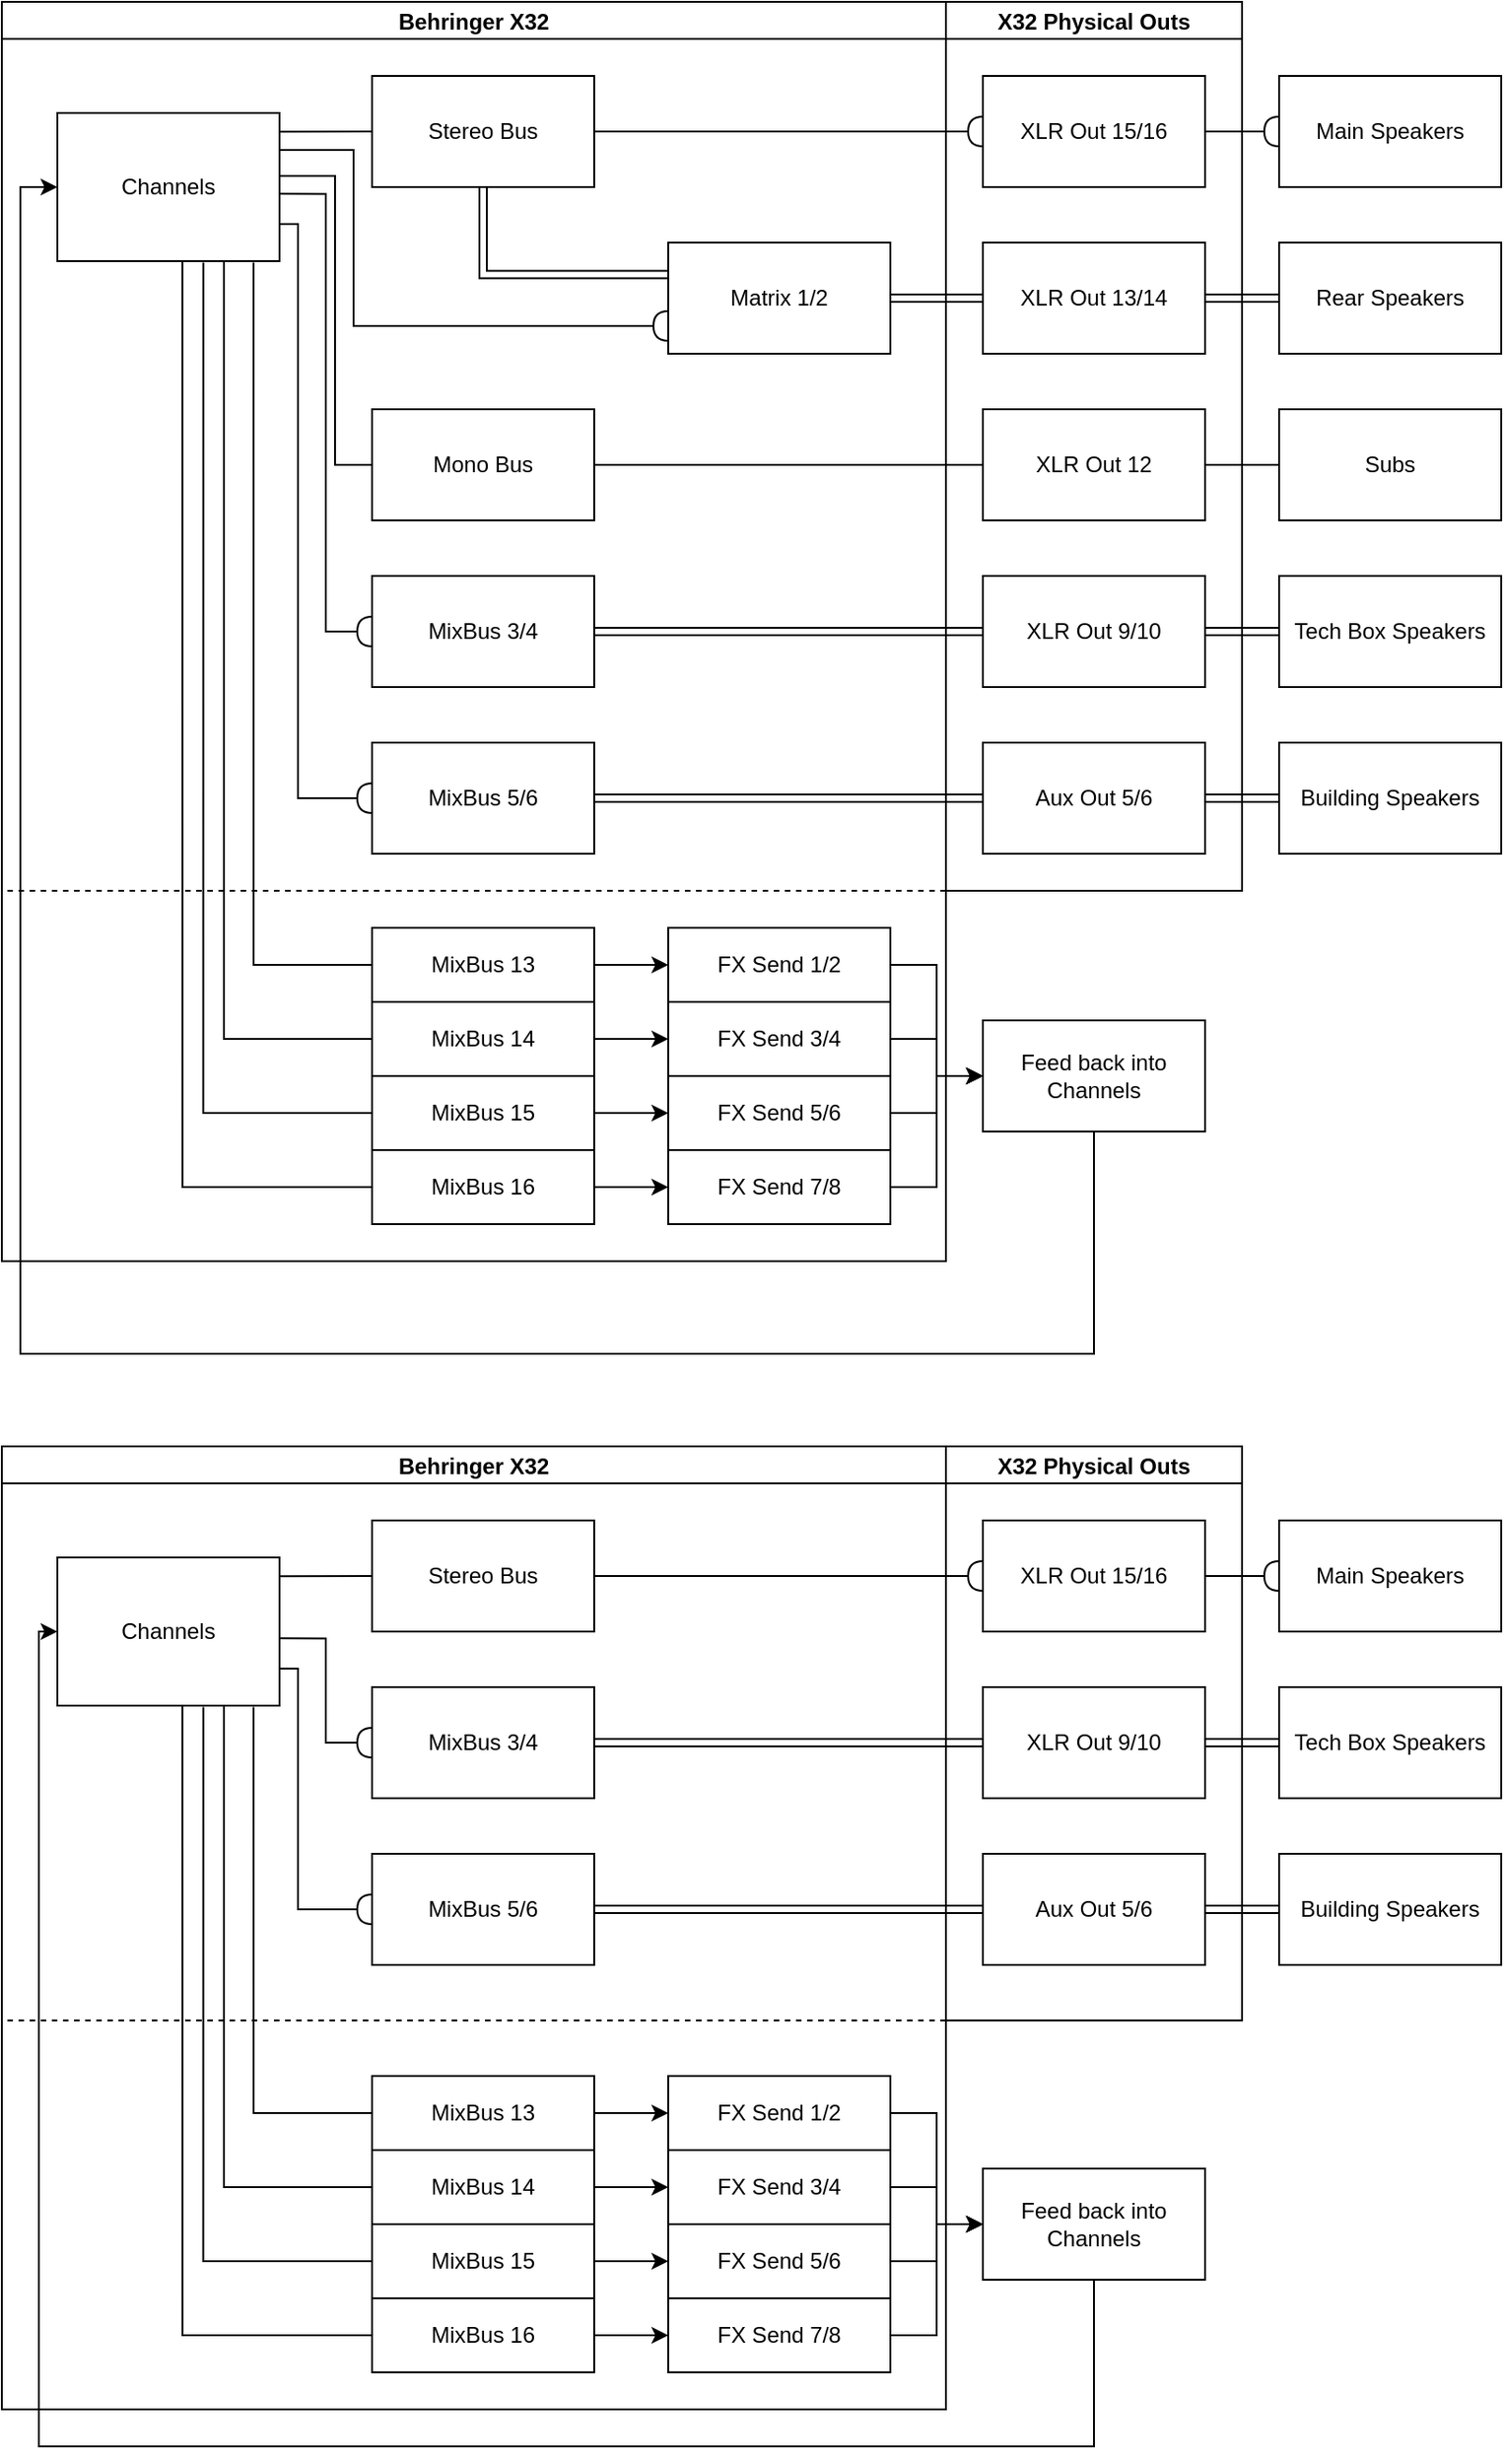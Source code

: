 <mxfile version="23.1.1" type="github">
  <diagram name="Page-1" id="tpIimq8p-vPiOyRLkm11">
    <mxGraphModel dx="1275" dy="658" grid="1" gridSize="10" guides="1" tooltips="1" connect="1" arrows="1" fold="1" page="1" pageScale="1" pageWidth="850" pageHeight="1100" math="0" shadow="0">
      <root>
        <mxCell id="0" />
        <mxCell id="1" parent="0" />
        <mxCell id="wVadPvTFdwAXPovWYY2v-28" value="Behringer X32" style="swimlane;startSize=20;horizontal=1;containerType=tree;newEdgeStyle={&quot;edgeStyle&quot;:&quot;elbowEdgeStyle&quot;,&quot;startArrow&quot;:&quot;none&quot;,&quot;endArrow&quot;:&quot;none&quot;};" vertex="1" parent="1">
          <mxGeometry x="20" y="10" width="510" height="680" as="geometry" />
        </mxCell>
        <mxCell id="wVadPvTFdwAXPovWYY2v-45" style="edgeStyle=orthogonalEdgeStyle;rounded=0;orthogonalLoop=1;jettySize=auto;html=1;exitX=1.004;exitY=0.126;exitDx=0;exitDy=0;entryX=0;entryY=0.5;entryDx=0;entryDy=0;exitPerimeter=0;endArrow=none;endFill=0;" edge="1" parent="wVadPvTFdwAXPovWYY2v-28" source="wVadPvTFdwAXPovWYY2v-36" target="wVadPvTFdwAXPovWYY2v-44">
          <mxGeometry relative="1" as="geometry">
            <Array as="points">
              <mxPoint x="200" y="70" />
            </Array>
          </mxGeometry>
        </mxCell>
        <mxCell id="wVadPvTFdwAXPovWYY2v-57" style="edgeStyle=orthogonalEdgeStyle;rounded=0;orthogonalLoop=1;jettySize=auto;html=1;entryX=0;entryY=0.5;entryDx=0;entryDy=0;endArrow=none;endFill=0;" edge="1" parent="wVadPvTFdwAXPovWYY2v-28" source="wVadPvTFdwAXPovWYY2v-36" target="wVadPvTFdwAXPovWYY2v-56">
          <mxGeometry relative="1" as="geometry">
            <mxPoint x="130" y="150" as="sourcePoint" />
            <Array as="points">
              <mxPoint x="180" y="94" />
              <mxPoint x="180" y="250" />
            </Array>
          </mxGeometry>
        </mxCell>
        <mxCell id="wVadPvTFdwAXPovWYY2v-64" style="edgeStyle=orthogonalEdgeStyle;rounded=0;orthogonalLoop=1;jettySize=auto;html=1;exitX=1.003;exitY=0.546;exitDx=0;exitDy=0;entryX=0;entryY=0.5;entryDx=0;entryDy=0;endArrow=halfCircle;endFill=0;exitPerimeter=0;" edge="1" parent="wVadPvTFdwAXPovWYY2v-28" source="wVadPvTFdwAXPovWYY2v-36" target="wVadPvTFdwAXPovWYY2v-62">
          <mxGeometry relative="1" as="geometry" />
        </mxCell>
        <mxCell id="wVadPvTFdwAXPovWYY2v-65" style="edgeStyle=orthogonalEdgeStyle;rounded=0;orthogonalLoop=1;jettySize=auto;html=1;exitX=1;exitY=0.75;exitDx=0;exitDy=0;entryX=0;entryY=0.5;entryDx=0;entryDy=0;endArrow=halfCircle;endFill=0;" edge="1" parent="wVadPvTFdwAXPovWYY2v-28" source="wVadPvTFdwAXPovWYY2v-36" target="wVadPvTFdwAXPovWYY2v-63">
          <mxGeometry relative="1" as="geometry">
            <Array as="points">
              <mxPoint x="160" y="120" />
              <mxPoint x="160" y="430" />
            </Array>
          </mxGeometry>
        </mxCell>
        <mxCell id="wVadPvTFdwAXPovWYY2v-69" style="edgeStyle=orthogonalEdgeStyle;rounded=0;orthogonalLoop=1;jettySize=auto;html=1;exitX=1;exitY=0.25;exitDx=0;exitDy=0;entryX=0;entryY=0.75;entryDx=0;entryDy=0;endArrow=halfCircle;endFill=0;" edge="1" parent="wVadPvTFdwAXPovWYY2v-28" source="wVadPvTFdwAXPovWYY2v-36" target="wVadPvTFdwAXPovWYY2v-47">
          <mxGeometry relative="1" as="geometry">
            <Array as="points">
              <mxPoint x="190" y="80" />
              <mxPoint x="190" y="175" />
            </Array>
          </mxGeometry>
        </mxCell>
        <mxCell id="wVadPvTFdwAXPovWYY2v-109" style="edgeStyle=orthogonalEdgeStyle;rounded=0;orthogonalLoop=1;jettySize=auto;html=1;exitX=0.883;exitY=1.01;exitDx=0;exitDy=0;entryX=0;entryY=0.5;entryDx=0;entryDy=0;endArrow=none;endFill=0;exitPerimeter=0;" edge="1" parent="wVadPvTFdwAXPovWYY2v-28" source="wVadPvTFdwAXPovWYY2v-36" target="wVadPvTFdwAXPovWYY2v-108">
          <mxGeometry relative="1" as="geometry" />
        </mxCell>
        <mxCell id="wVadPvTFdwAXPovWYY2v-127" style="edgeStyle=orthogonalEdgeStyle;rounded=0;orthogonalLoop=1;jettySize=auto;html=1;exitX=0.75;exitY=1;exitDx=0;exitDy=0;entryX=0;entryY=0.5;entryDx=0;entryDy=0;endArrow=none;endFill=0;" edge="1" parent="wVadPvTFdwAXPovWYY2v-28" source="wVadPvTFdwAXPovWYY2v-36" target="wVadPvTFdwAXPovWYY2v-120">
          <mxGeometry relative="1" as="geometry" />
        </mxCell>
        <mxCell id="wVadPvTFdwAXPovWYY2v-128" style="edgeStyle=orthogonalEdgeStyle;rounded=0;orthogonalLoop=1;jettySize=auto;html=1;exitX=0.563;exitY=1;exitDx=0;exitDy=0;entryX=0;entryY=0.5;entryDx=0;entryDy=0;exitPerimeter=0;endArrow=none;endFill=0;" edge="1" parent="wVadPvTFdwAXPovWYY2v-28" source="wVadPvTFdwAXPovWYY2v-36" target="wVadPvTFdwAXPovWYY2v-122">
          <mxGeometry relative="1" as="geometry" />
        </mxCell>
        <mxCell id="wVadPvTFdwAXPovWYY2v-129" style="edgeStyle=orthogonalEdgeStyle;rounded=0;orthogonalLoop=1;jettySize=auto;html=1;exitX=0.657;exitY=1.01;exitDx=0;exitDy=0;entryX=0;entryY=0.5;entryDx=0;entryDy=0;endArrow=none;endFill=0;exitPerimeter=0;" edge="1" parent="wVadPvTFdwAXPovWYY2v-28" source="wVadPvTFdwAXPovWYY2v-36" target="wVadPvTFdwAXPovWYY2v-121">
          <mxGeometry relative="1" as="geometry">
            <mxPoint x="120.0" y="660" as="targetPoint" />
          </mxGeometry>
        </mxCell>
        <mxCell id="wVadPvTFdwAXPovWYY2v-36" value="Channels" style="shape=label;whiteSpace=wrap;html=1;fixedSize=1;shadow=0;rounded=0;" vertex="1" parent="wVadPvTFdwAXPovWYY2v-28">
          <mxGeometry x="30" y="60" width="120" height="80" as="geometry" />
        </mxCell>
        <mxCell id="wVadPvTFdwAXPovWYY2v-44" value="Stereo Bus" style="rounded=0;whiteSpace=wrap;html=1;" vertex="1" parent="wVadPvTFdwAXPovWYY2v-28">
          <mxGeometry x="200" y="40" width="120" height="60" as="geometry" />
        </mxCell>
        <mxCell id="wVadPvTFdwAXPovWYY2v-46" style="edgeStyle=orthogonalEdgeStyle;rounded=0;orthogonalLoop=1;jettySize=auto;html=1;entryX=0;entryY=0.288;entryDx=0;entryDy=0;endArrow=halfCircle;endFill=0;entryPerimeter=0;shape=link;exitX=0.5;exitY=1;exitDx=0;exitDy=0;" edge="1" target="wVadPvTFdwAXPovWYY2v-47" source="wVadPvTFdwAXPovWYY2v-44" parent="wVadPvTFdwAXPovWYY2v-28">
          <mxGeometry relative="1" as="geometry">
            <mxPoint x="250" y="120" as="sourcePoint" />
            <mxPoint x="355.0" y="170" as="targetPoint" />
          </mxGeometry>
        </mxCell>
        <mxCell id="wVadPvTFdwAXPovWYY2v-56" value="Mono Bus" style="rounded=0;whiteSpace=wrap;html=1;" vertex="1" parent="wVadPvTFdwAXPovWYY2v-28">
          <mxGeometry x="200" y="220" width="120" height="60" as="geometry" />
        </mxCell>
        <mxCell id="wVadPvTFdwAXPovWYY2v-62" value="MixBus 3/4" style="rounded=0;whiteSpace=wrap;html=1;" vertex="1" parent="wVadPvTFdwAXPovWYY2v-28">
          <mxGeometry x="200" y="310" width="120" height="60" as="geometry" />
        </mxCell>
        <mxCell id="wVadPvTFdwAXPovWYY2v-63" value="MixBus 5/6" style="rounded=0;whiteSpace=wrap;html=1;" vertex="1" parent="wVadPvTFdwAXPovWYY2v-28">
          <mxGeometry x="200" y="400" width="120" height="60" as="geometry" />
        </mxCell>
        <mxCell id="wVadPvTFdwAXPovWYY2v-47" value="&lt;div&gt;Matrix 1/2&lt;/div&gt;" style="rounded=0;whiteSpace=wrap;html=1;" vertex="1" parent="wVadPvTFdwAXPovWYY2v-28">
          <mxGeometry x="360" y="130" width="120" height="60" as="geometry" />
        </mxCell>
        <mxCell id="wVadPvTFdwAXPovWYY2v-139" style="edgeStyle=orthogonalEdgeStyle;rounded=0;orthogonalLoop=1;jettySize=auto;html=1;exitX=1;exitY=0.5;exitDx=0;exitDy=0;entryX=0;entryY=0.5;entryDx=0;entryDy=0;" edge="1" parent="wVadPvTFdwAXPovWYY2v-28" source="wVadPvTFdwAXPovWYY2v-108" target="wVadPvTFdwAXPovWYY2v-132">
          <mxGeometry relative="1" as="geometry" />
        </mxCell>
        <mxCell id="wVadPvTFdwAXPovWYY2v-108" value="MixBus 13" style="rounded=0;whiteSpace=wrap;html=1;" vertex="1" parent="wVadPvTFdwAXPovWYY2v-28">
          <mxGeometry x="200" y="500" width="120" height="40" as="geometry" />
        </mxCell>
        <mxCell id="wVadPvTFdwAXPovWYY2v-138" style="edgeStyle=orthogonalEdgeStyle;rounded=0;orthogonalLoop=1;jettySize=auto;html=1;exitX=1;exitY=0.5;exitDx=0;exitDy=0;entryX=0;entryY=0.5;entryDx=0;entryDy=0;" edge="1" parent="wVadPvTFdwAXPovWYY2v-28" source="wVadPvTFdwAXPovWYY2v-120" target="wVadPvTFdwAXPovWYY2v-133">
          <mxGeometry relative="1" as="geometry" />
        </mxCell>
        <mxCell id="wVadPvTFdwAXPovWYY2v-120" value="MixBus 14" style="rounded=0;whiteSpace=wrap;html=1;" vertex="1" parent="wVadPvTFdwAXPovWYY2v-28">
          <mxGeometry x="200" y="540" width="120" height="40" as="geometry" />
        </mxCell>
        <mxCell id="wVadPvTFdwAXPovWYY2v-137" style="edgeStyle=orthogonalEdgeStyle;rounded=0;orthogonalLoop=1;jettySize=auto;html=1;exitX=1;exitY=0.5;exitDx=0;exitDy=0;entryX=0;entryY=0.5;entryDx=0;entryDy=0;" edge="1" parent="wVadPvTFdwAXPovWYY2v-28" source="wVadPvTFdwAXPovWYY2v-121" target="wVadPvTFdwAXPovWYY2v-134">
          <mxGeometry relative="1" as="geometry" />
        </mxCell>
        <mxCell id="wVadPvTFdwAXPovWYY2v-121" value="&lt;div&gt;MixBus 15&lt;/div&gt;" style="rounded=0;whiteSpace=wrap;html=1;" vertex="1" parent="wVadPvTFdwAXPovWYY2v-28">
          <mxGeometry x="200" y="580" width="120" height="40" as="geometry" />
        </mxCell>
        <mxCell id="wVadPvTFdwAXPovWYY2v-136" style="edgeStyle=orthogonalEdgeStyle;rounded=0;orthogonalLoop=1;jettySize=auto;html=1;exitX=1;exitY=0.5;exitDx=0;exitDy=0;entryX=0;entryY=0.5;entryDx=0;entryDy=0;" edge="1" parent="wVadPvTFdwAXPovWYY2v-28" source="wVadPvTFdwAXPovWYY2v-122" target="wVadPvTFdwAXPovWYY2v-135">
          <mxGeometry relative="1" as="geometry" />
        </mxCell>
        <mxCell id="wVadPvTFdwAXPovWYY2v-122" value="MixBus 16" style="rounded=0;whiteSpace=wrap;html=1;" vertex="1" parent="wVadPvTFdwAXPovWYY2v-28">
          <mxGeometry x="200" y="620" width="120" height="40" as="geometry" />
        </mxCell>
        <mxCell id="wVadPvTFdwAXPovWYY2v-132" value="FX Send 1/2" style="rounded=0;whiteSpace=wrap;html=1;" vertex="1" parent="wVadPvTFdwAXPovWYY2v-28">
          <mxGeometry x="360" y="500" width="120" height="40" as="geometry" />
        </mxCell>
        <mxCell id="wVadPvTFdwAXPovWYY2v-133" value="FX Send 3/4" style="rounded=0;whiteSpace=wrap;html=1;" vertex="1" parent="wVadPvTFdwAXPovWYY2v-28">
          <mxGeometry x="360" y="540" width="120" height="40" as="geometry" />
        </mxCell>
        <mxCell id="wVadPvTFdwAXPovWYY2v-134" value="FX Send 5/6" style="rounded=0;whiteSpace=wrap;html=1;" vertex="1" parent="wVadPvTFdwAXPovWYY2v-28">
          <mxGeometry x="360" y="580" width="120" height="40" as="geometry" />
        </mxCell>
        <mxCell id="wVadPvTFdwAXPovWYY2v-135" value="FX Send 7/8" style="rounded=0;whiteSpace=wrap;html=1;" vertex="1" parent="wVadPvTFdwAXPovWYY2v-28">
          <mxGeometry x="360" y="620" width="120" height="40" as="geometry" />
        </mxCell>
        <mxCell id="wVadPvTFdwAXPovWYY2v-102" value="X32 Physical Outs" style="swimlane;startSize=20;horizontal=1;containerType=tree;newEdgeStyle={&quot;edgeStyle&quot;:&quot;elbowEdgeStyle&quot;,&quot;startArrow&quot;:&quot;none&quot;,&quot;endArrow&quot;:&quot;none&quot;};" vertex="1" parent="wVadPvTFdwAXPovWYY2v-28">
          <mxGeometry x="510" width="160" height="480" as="geometry" />
        </mxCell>
        <mxCell id="wVadPvTFdwAXPovWYY2v-53" value="XLR Out 15/16" style="rounded=0;whiteSpace=wrap;html=1;" vertex="1" parent="wVadPvTFdwAXPovWYY2v-102">
          <mxGeometry x="20" y="40" width="120" height="60" as="geometry" />
        </mxCell>
        <mxCell id="wVadPvTFdwAXPovWYY2v-50" value="XLR Out 13/14" style="rounded=0;whiteSpace=wrap;html=1;" vertex="1" parent="wVadPvTFdwAXPovWYY2v-102">
          <mxGeometry x="20" y="130" width="120" height="60" as="geometry" />
        </mxCell>
        <mxCell id="wVadPvTFdwAXPovWYY2v-60" value="XLR Out 12" style="rounded=0;whiteSpace=wrap;html=1;" vertex="1" parent="wVadPvTFdwAXPovWYY2v-102">
          <mxGeometry x="20" y="220" width="120" height="60" as="geometry" />
        </mxCell>
        <mxCell id="wVadPvTFdwAXPovWYY2v-72" value="XLR Out 9/10" style="rounded=0;whiteSpace=wrap;html=1;" vertex="1" parent="wVadPvTFdwAXPovWYY2v-102">
          <mxGeometry x="20" y="310" width="120" height="60" as="geometry" />
        </mxCell>
        <mxCell id="wVadPvTFdwAXPovWYY2v-74" value="Aux Out 5/6" style="rounded=0;whiteSpace=wrap;html=1;" vertex="1" parent="wVadPvTFdwAXPovWYY2v-102">
          <mxGeometry x="20" y="400" width="120" height="60" as="geometry" />
        </mxCell>
        <mxCell id="wVadPvTFdwAXPovWYY2v-52" style="edgeStyle=orthogonalEdgeStyle;rounded=0;orthogonalLoop=1;jettySize=auto;html=1;exitX=1;exitY=0.5;exitDx=0;exitDy=0;entryX=0;entryY=0.5;entryDx=0;entryDy=0;endArrow=halfCircle;endFill=0;" edge="1" target="wVadPvTFdwAXPovWYY2v-53" source="wVadPvTFdwAXPovWYY2v-44" parent="wVadPvTFdwAXPovWYY2v-28">
          <mxGeometry relative="1" as="geometry">
            <mxPoint x="130" y="150" as="sourcePoint" />
          </mxGeometry>
        </mxCell>
        <mxCell id="wVadPvTFdwAXPovWYY2v-49" style="edgeStyle=orthogonalEdgeStyle;rounded=0;orthogonalLoop=1;jettySize=auto;html=1;exitX=1;exitY=0.5;exitDx=0;exitDy=0;entryX=0;entryY=0.5;entryDx=0;entryDy=0;shape=link;" edge="1" target="wVadPvTFdwAXPovWYY2v-50" source="wVadPvTFdwAXPovWYY2v-47" parent="wVadPvTFdwAXPovWYY2v-28">
          <mxGeometry relative="1" as="geometry">
            <mxPoint x="330" y="150" as="sourcePoint" />
          </mxGeometry>
        </mxCell>
        <mxCell id="wVadPvTFdwAXPovWYY2v-59" style="edgeStyle=orthogonalEdgeStyle;rounded=0;orthogonalLoop=1;jettySize=auto;html=1;exitX=1;exitY=0.5;exitDx=0;exitDy=0;entryX=0;entryY=0.5;entryDx=0;entryDy=0;endArrow=none;endFill=0;" edge="1" target="wVadPvTFdwAXPovWYY2v-60" source="wVadPvTFdwAXPovWYY2v-56" parent="wVadPvTFdwAXPovWYY2v-28">
          <mxGeometry relative="1" as="geometry">
            <mxPoint x="121" y="167" as="sourcePoint" />
          </mxGeometry>
        </mxCell>
        <mxCell id="wVadPvTFdwAXPovWYY2v-71" style="edgeStyle=orthogonalEdgeStyle;rounded=0;orthogonalLoop=1;jettySize=auto;html=1;exitX=1;exitY=0.5;exitDx=0;exitDy=0;entryX=0;entryY=0.5;entryDx=0;entryDy=0;endArrow=none;endFill=0;shape=link;" edge="1" target="wVadPvTFdwAXPovWYY2v-72" source="wVadPvTFdwAXPovWYY2v-62" parent="wVadPvTFdwAXPovWYY2v-28">
          <mxGeometry relative="1" as="geometry">
            <mxPoint x="125" y="190" as="sourcePoint" />
          </mxGeometry>
        </mxCell>
        <mxCell id="wVadPvTFdwAXPovWYY2v-73" style="edgeStyle=orthogonalEdgeStyle;rounded=0;orthogonalLoop=1;jettySize=auto;html=1;exitX=1;exitY=0.5;exitDx=0;exitDy=0;entryX=0;entryY=0.5;entryDx=0;entryDy=0;endArrow=none;endFill=0;shape=link;" edge="1" target="wVadPvTFdwAXPovWYY2v-74" source="wVadPvTFdwAXPovWYY2v-63" parent="wVadPvTFdwAXPovWYY2v-28">
          <mxGeometry relative="1" as="geometry">
            <mxPoint x="95" y="190" as="sourcePoint" />
          </mxGeometry>
        </mxCell>
        <mxCell id="wVadPvTFdwAXPovWYY2v-116" value="" style="endArrow=none;dashed=1;html=1;rounded=0;exitX=0;exitY=1;exitDx=0;exitDy=0;" edge="1" parent="1" source="wVadPvTFdwAXPovWYY2v-102">
          <mxGeometry width="50" height="50" relative="1" as="geometry">
            <mxPoint x="160" y="410" as="sourcePoint" />
            <mxPoint x="20" y="490" as="targetPoint" />
          </mxGeometry>
        </mxCell>
        <mxCell id="wVadPvTFdwAXPovWYY2v-143" value="Tech Box Speakers" style="rounded=0;whiteSpace=wrap;html=1;" vertex="1" parent="1">
          <mxGeometry x="710" y="320" width="120" height="60" as="geometry" />
        </mxCell>
        <mxCell id="wVadPvTFdwAXPovWYY2v-142" style="edgeStyle=orthogonalEdgeStyle;rounded=0;orthogonalLoop=1;jettySize=auto;html=1;exitX=1;exitY=0.5;exitDx=0;exitDy=0;entryX=0;entryY=0.5;entryDx=0;entryDy=0;endArrow=none;endFill=0;shape=link;" edge="1" target="wVadPvTFdwAXPovWYY2v-143" source="wVadPvTFdwAXPovWYY2v-72" parent="1">
          <mxGeometry relative="1" as="geometry">
            <mxPoint x="880" y="360" as="sourcePoint" />
          </mxGeometry>
        </mxCell>
        <mxCell id="wVadPvTFdwAXPovWYY2v-145" value="Subs" style="rounded=0;whiteSpace=wrap;html=1;" vertex="1" parent="1">
          <mxGeometry x="710" y="230" width="120" height="60" as="geometry" />
        </mxCell>
        <mxCell id="wVadPvTFdwAXPovWYY2v-144" style="edgeStyle=orthogonalEdgeStyle;rounded=0;orthogonalLoop=1;jettySize=auto;html=1;exitX=1;exitY=0.5;exitDx=0;exitDy=0;entryX=0;entryY=0.5;entryDx=0;entryDy=0;endArrow=none;endFill=0;" edge="1" target="wVadPvTFdwAXPovWYY2v-145" source="wVadPvTFdwAXPovWYY2v-60" parent="1">
          <mxGeometry relative="1" as="geometry">
            <mxPoint x="880" y="270" as="sourcePoint" />
          </mxGeometry>
        </mxCell>
        <mxCell id="wVadPvTFdwAXPovWYY2v-147" value="Rear Speakers" style="rounded=0;whiteSpace=wrap;html=1;" vertex="1" parent="1">
          <mxGeometry x="710" y="140" width="120" height="60" as="geometry" />
        </mxCell>
        <mxCell id="wVadPvTFdwAXPovWYY2v-146" style="edgeStyle=orthogonalEdgeStyle;rounded=0;orthogonalLoop=1;jettySize=auto;html=1;exitX=1;exitY=0.5;exitDx=0;exitDy=0;entryX=0;entryY=0.5;entryDx=0;entryDy=0;shape=link;" edge="1" target="wVadPvTFdwAXPovWYY2v-147" source="wVadPvTFdwAXPovWYY2v-50" parent="1">
          <mxGeometry relative="1" as="geometry">
            <mxPoint x="1040" y="180" as="sourcePoint" />
          </mxGeometry>
        </mxCell>
        <mxCell id="wVadPvTFdwAXPovWYY2v-149" value="Main Speakers" style="rounded=0;whiteSpace=wrap;html=1;" vertex="1" parent="1">
          <mxGeometry x="710" y="50" width="120" height="60" as="geometry" />
        </mxCell>
        <mxCell id="wVadPvTFdwAXPovWYY2v-148" style="edgeStyle=orthogonalEdgeStyle;rounded=0;orthogonalLoop=1;jettySize=auto;html=1;exitX=1;exitY=0.5;exitDx=0;exitDy=0;entryX=0;entryY=0.5;entryDx=0;entryDy=0;endArrow=halfCircle;endFill=0;" edge="1" target="wVadPvTFdwAXPovWYY2v-149" source="wVadPvTFdwAXPovWYY2v-53" parent="1">
          <mxGeometry relative="1" as="geometry">
            <mxPoint x="880" y="90" as="sourcePoint" />
          </mxGeometry>
        </mxCell>
        <mxCell id="wVadPvTFdwAXPovWYY2v-151" value="Building Speakers" style="rounded=0;whiteSpace=wrap;html=1;" vertex="1" parent="1">
          <mxGeometry x="710" y="410" width="120" height="60" as="geometry" />
        </mxCell>
        <mxCell id="wVadPvTFdwAXPovWYY2v-150" style="edgeStyle=orthogonalEdgeStyle;rounded=0;orthogonalLoop=1;jettySize=auto;html=1;exitX=1;exitY=0.5;exitDx=0;exitDy=0;entryX=0;entryY=0.5;entryDx=0;entryDy=0;endArrow=none;endFill=0;shape=link;" edge="1" target="wVadPvTFdwAXPovWYY2v-151" source="wVadPvTFdwAXPovWYY2v-74" parent="1">
          <mxGeometry relative="1" as="geometry">
            <mxPoint x="880" y="450" as="sourcePoint" />
          </mxGeometry>
        </mxCell>
        <mxCell id="wVadPvTFdwAXPovWYY2v-168" style="edgeStyle=orthogonalEdgeStyle;rounded=0;orthogonalLoop=1;jettySize=auto;html=1;exitX=0.5;exitY=1;exitDx=0;exitDy=0;entryX=0;entryY=0.5;entryDx=0;entryDy=0;" edge="1" parent="1" source="wVadPvTFdwAXPovWYY2v-153" target="wVadPvTFdwAXPovWYY2v-36">
          <mxGeometry relative="1" as="geometry">
            <Array as="points">
              <mxPoint x="610" y="740" />
              <mxPoint x="30" y="740" />
              <mxPoint x="30" y="110" />
            </Array>
          </mxGeometry>
        </mxCell>
        <mxCell id="wVadPvTFdwAXPovWYY2v-153" value="Feed back into Channels" style="rounded=0;whiteSpace=wrap;html=1;" vertex="1" parent="1">
          <mxGeometry x="550" y="560" width="120" height="60" as="geometry" />
        </mxCell>
        <mxCell id="wVadPvTFdwAXPovWYY2v-164" style="edgeStyle=orthogonalEdgeStyle;rounded=0;orthogonalLoop=1;jettySize=auto;html=1;exitX=1;exitY=0.5;exitDx=0;exitDy=0;entryX=0;entryY=0.5;entryDx=0;entryDy=0;" edge="1" parent="1" source="wVadPvTFdwAXPovWYY2v-132" target="wVadPvTFdwAXPovWYY2v-153">
          <mxGeometry relative="1" as="geometry" />
        </mxCell>
        <mxCell id="wVadPvTFdwAXPovWYY2v-167" style="edgeStyle=orthogonalEdgeStyle;rounded=0;orthogonalLoop=1;jettySize=auto;html=1;exitX=1;exitY=0.5;exitDx=0;exitDy=0;entryX=0;entryY=0.5;entryDx=0;entryDy=0;" edge="1" parent="1" source="wVadPvTFdwAXPovWYY2v-135" target="wVadPvTFdwAXPovWYY2v-153">
          <mxGeometry relative="1" as="geometry" />
        </mxCell>
        <mxCell id="wVadPvTFdwAXPovWYY2v-166" style="edgeStyle=orthogonalEdgeStyle;rounded=0;orthogonalLoop=1;jettySize=auto;html=1;exitX=1;exitY=0.5;exitDx=0;exitDy=0;entryX=0;entryY=0.5;entryDx=0;entryDy=0;" edge="1" parent="1" source="wVadPvTFdwAXPovWYY2v-134" target="wVadPvTFdwAXPovWYY2v-153">
          <mxGeometry relative="1" as="geometry">
            <mxPoint x="550" y="590" as="targetPoint" />
          </mxGeometry>
        </mxCell>
        <mxCell id="wVadPvTFdwAXPovWYY2v-165" style="edgeStyle=orthogonalEdgeStyle;rounded=0;orthogonalLoop=1;jettySize=auto;html=1;exitX=1;exitY=0.5;exitDx=0;exitDy=0;entryX=0;entryY=0.5;entryDx=0;entryDy=0;" edge="1" parent="1" source="wVadPvTFdwAXPovWYY2v-133" target="wVadPvTFdwAXPovWYY2v-153">
          <mxGeometry relative="1" as="geometry">
            <mxPoint x="550" y="590" as="targetPoint" />
          </mxGeometry>
        </mxCell>
        <mxCell id="wVadPvTFdwAXPovWYY2v-169" value="Behringer X32" style="swimlane;startSize=20;horizontal=1;containerType=tree;newEdgeStyle={&quot;edgeStyle&quot;:&quot;elbowEdgeStyle&quot;,&quot;startArrow&quot;:&quot;none&quot;,&quot;endArrow&quot;:&quot;none&quot;};" vertex="1" parent="1">
          <mxGeometry x="20" y="790" width="510" height="520" as="geometry" />
        </mxCell>
        <mxCell id="wVadPvTFdwAXPovWYY2v-170" style="edgeStyle=orthogonalEdgeStyle;rounded=0;orthogonalLoop=1;jettySize=auto;html=1;exitX=1.004;exitY=0.126;exitDx=0;exitDy=0;entryX=0;entryY=0.5;entryDx=0;entryDy=0;exitPerimeter=0;endArrow=none;endFill=0;" edge="1" parent="wVadPvTFdwAXPovWYY2v-169" source="wVadPvTFdwAXPovWYY2v-179" target="wVadPvTFdwAXPovWYY2v-180">
          <mxGeometry relative="1" as="geometry">
            <Array as="points">
              <mxPoint x="200" y="70" />
            </Array>
          </mxGeometry>
        </mxCell>
        <mxCell id="wVadPvTFdwAXPovWYY2v-172" style="edgeStyle=orthogonalEdgeStyle;rounded=0;orthogonalLoop=1;jettySize=auto;html=1;exitX=1.003;exitY=0.546;exitDx=0;exitDy=0;entryX=0;entryY=0.5;entryDx=0;entryDy=0;endArrow=halfCircle;endFill=0;exitPerimeter=0;" edge="1" parent="wVadPvTFdwAXPovWYY2v-169" source="wVadPvTFdwAXPovWYY2v-179" target="wVadPvTFdwAXPovWYY2v-183">
          <mxGeometry relative="1" as="geometry" />
        </mxCell>
        <mxCell id="wVadPvTFdwAXPovWYY2v-173" style="edgeStyle=orthogonalEdgeStyle;rounded=0;orthogonalLoop=1;jettySize=auto;html=1;exitX=1;exitY=0.75;exitDx=0;exitDy=0;entryX=0;entryY=0.5;entryDx=0;entryDy=0;endArrow=halfCircle;endFill=0;" edge="1" parent="wVadPvTFdwAXPovWYY2v-169" source="wVadPvTFdwAXPovWYY2v-179" target="wVadPvTFdwAXPovWYY2v-184">
          <mxGeometry relative="1" as="geometry">
            <Array as="points">
              <mxPoint x="160" y="120" />
              <mxPoint x="160" y="250" />
            </Array>
          </mxGeometry>
        </mxCell>
        <mxCell id="wVadPvTFdwAXPovWYY2v-175" style="edgeStyle=orthogonalEdgeStyle;rounded=0;orthogonalLoop=1;jettySize=auto;html=1;exitX=0.883;exitY=1.01;exitDx=0;exitDy=0;entryX=0;entryY=0.5;entryDx=0;entryDy=0;endArrow=none;endFill=0;exitPerimeter=0;" edge="1" parent="wVadPvTFdwAXPovWYY2v-169" source="wVadPvTFdwAXPovWYY2v-179" target="wVadPvTFdwAXPovWYY2v-187">
          <mxGeometry relative="1" as="geometry" />
        </mxCell>
        <mxCell id="wVadPvTFdwAXPovWYY2v-176" style="edgeStyle=orthogonalEdgeStyle;rounded=0;orthogonalLoop=1;jettySize=auto;html=1;exitX=0.75;exitY=1;exitDx=0;exitDy=0;entryX=0;entryY=0.5;entryDx=0;entryDy=0;endArrow=none;endFill=0;" edge="1" parent="wVadPvTFdwAXPovWYY2v-169" source="wVadPvTFdwAXPovWYY2v-179" target="wVadPvTFdwAXPovWYY2v-189">
          <mxGeometry relative="1" as="geometry" />
        </mxCell>
        <mxCell id="wVadPvTFdwAXPovWYY2v-177" style="edgeStyle=orthogonalEdgeStyle;rounded=0;orthogonalLoop=1;jettySize=auto;html=1;exitX=0.563;exitY=1;exitDx=0;exitDy=0;entryX=0;entryY=0.5;entryDx=0;entryDy=0;exitPerimeter=0;endArrow=none;endFill=0;" edge="1" parent="wVadPvTFdwAXPovWYY2v-169" source="wVadPvTFdwAXPovWYY2v-179" target="wVadPvTFdwAXPovWYY2v-193">
          <mxGeometry relative="1" as="geometry" />
        </mxCell>
        <mxCell id="wVadPvTFdwAXPovWYY2v-178" style="edgeStyle=orthogonalEdgeStyle;rounded=0;orthogonalLoop=1;jettySize=auto;html=1;exitX=0.657;exitY=1.01;exitDx=0;exitDy=0;entryX=0;entryY=0.5;entryDx=0;entryDy=0;endArrow=none;endFill=0;exitPerimeter=0;" edge="1" parent="wVadPvTFdwAXPovWYY2v-169" source="wVadPvTFdwAXPovWYY2v-179" target="wVadPvTFdwAXPovWYY2v-191">
          <mxGeometry relative="1" as="geometry">
            <mxPoint x="120.0" y="660" as="targetPoint" />
          </mxGeometry>
        </mxCell>
        <mxCell id="wVadPvTFdwAXPovWYY2v-179" value="Channels" style="shape=label;whiteSpace=wrap;html=1;fixedSize=1;shadow=0;rounded=0;" vertex="1" parent="wVadPvTFdwAXPovWYY2v-169">
          <mxGeometry x="30" y="60" width="120" height="80" as="geometry" />
        </mxCell>
        <mxCell id="wVadPvTFdwAXPovWYY2v-180" value="Stereo Bus" style="rounded=0;whiteSpace=wrap;html=1;" vertex="1" parent="wVadPvTFdwAXPovWYY2v-169">
          <mxGeometry x="200" y="40" width="120" height="60" as="geometry" />
        </mxCell>
        <mxCell id="wVadPvTFdwAXPovWYY2v-198" value="X32 Physical Outs" style="swimlane;startSize=20;horizontal=1;containerType=tree;newEdgeStyle={&quot;edgeStyle&quot;:&quot;elbowEdgeStyle&quot;,&quot;startArrow&quot;:&quot;none&quot;,&quot;endArrow&quot;:&quot;none&quot;};" vertex="1" parent="wVadPvTFdwAXPovWYY2v-169">
          <mxGeometry x="510" width="160" height="310" as="geometry" />
        </mxCell>
        <mxCell id="wVadPvTFdwAXPovWYY2v-199" value="XLR Out 15/16" style="rounded=0;whiteSpace=wrap;html=1;" vertex="1" parent="wVadPvTFdwAXPovWYY2v-198">
          <mxGeometry x="20" y="40" width="120" height="60" as="geometry" />
        </mxCell>
        <mxCell id="wVadPvTFdwAXPovWYY2v-204" style="edgeStyle=orthogonalEdgeStyle;rounded=0;orthogonalLoop=1;jettySize=auto;html=1;exitX=1;exitY=0.5;exitDx=0;exitDy=0;entryX=0;entryY=0.5;entryDx=0;entryDy=0;endArrow=halfCircle;endFill=0;" edge="1" parent="wVadPvTFdwAXPovWYY2v-169" source="wVadPvTFdwAXPovWYY2v-180" target="wVadPvTFdwAXPovWYY2v-199">
          <mxGeometry relative="1" as="geometry">
            <mxPoint x="130" y="150" as="sourcePoint" />
          </mxGeometry>
        </mxCell>
        <mxCell id="wVadPvTFdwAXPovWYY2v-183" value="MixBus 3/4" style="rounded=0;whiteSpace=wrap;html=1;" vertex="1" parent="wVadPvTFdwAXPovWYY2v-169">
          <mxGeometry x="200" y="130" width="120" height="60" as="geometry" />
        </mxCell>
        <mxCell id="wVadPvTFdwAXPovWYY2v-184" value="MixBus 5/6" style="rounded=0;whiteSpace=wrap;html=1;" vertex="1" parent="wVadPvTFdwAXPovWYY2v-169">
          <mxGeometry x="200" y="220" width="120" height="60" as="geometry" />
        </mxCell>
        <mxCell id="wVadPvTFdwAXPovWYY2v-186" style="edgeStyle=orthogonalEdgeStyle;rounded=0;orthogonalLoop=1;jettySize=auto;html=1;exitX=1;exitY=0.5;exitDx=0;exitDy=0;entryX=0;entryY=0.5;entryDx=0;entryDy=0;" edge="1" parent="wVadPvTFdwAXPovWYY2v-169" source="wVadPvTFdwAXPovWYY2v-187" target="wVadPvTFdwAXPovWYY2v-194">
          <mxGeometry relative="1" as="geometry" />
        </mxCell>
        <mxCell id="wVadPvTFdwAXPovWYY2v-187" value="MixBus 13" style="rounded=0;whiteSpace=wrap;html=1;" vertex="1" parent="wVadPvTFdwAXPovWYY2v-169">
          <mxGeometry x="200" y="340" width="120" height="40" as="geometry" />
        </mxCell>
        <mxCell id="wVadPvTFdwAXPovWYY2v-188" style="edgeStyle=orthogonalEdgeStyle;rounded=0;orthogonalLoop=1;jettySize=auto;html=1;exitX=1;exitY=0.5;exitDx=0;exitDy=0;entryX=0;entryY=0.5;entryDx=0;entryDy=0;" edge="1" parent="wVadPvTFdwAXPovWYY2v-169" source="wVadPvTFdwAXPovWYY2v-189" target="wVadPvTFdwAXPovWYY2v-195">
          <mxGeometry relative="1" as="geometry" />
        </mxCell>
        <mxCell id="wVadPvTFdwAXPovWYY2v-189" value="MixBus 14" style="rounded=0;whiteSpace=wrap;html=1;" vertex="1" parent="wVadPvTFdwAXPovWYY2v-169">
          <mxGeometry x="200" y="380" width="120" height="40" as="geometry" />
        </mxCell>
        <mxCell id="wVadPvTFdwAXPovWYY2v-190" style="edgeStyle=orthogonalEdgeStyle;rounded=0;orthogonalLoop=1;jettySize=auto;html=1;exitX=1;exitY=0.5;exitDx=0;exitDy=0;entryX=0;entryY=0.5;entryDx=0;entryDy=0;" edge="1" parent="wVadPvTFdwAXPovWYY2v-169" source="wVadPvTFdwAXPovWYY2v-191" target="wVadPvTFdwAXPovWYY2v-196">
          <mxGeometry relative="1" as="geometry" />
        </mxCell>
        <mxCell id="wVadPvTFdwAXPovWYY2v-191" value="&lt;div&gt;MixBus 15&lt;/div&gt;" style="rounded=0;whiteSpace=wrap;html=1;" vertex="1" parent="wVadPvTFdwAXPovWYY2v-169">
          <mxGeometry x="200" y="420" width="120" height="40" as="geometry" />
        </mxCell>
        <mxCell id="wVadPvTFdwAXPovWYY2v-192" style="edgeStyle=orthogonalEdgeStyle;rounded=0;orthogonalLoop=1;jettySize=auto;html=1;exitX=1;exitY=0.5;exitDx=0;exitDy=0;entryX=0;entryY=0.5;entryDx=0;entryDy=0;" edge="1" parent="wVadPvTFdwAXPovWYY2v-169" source="wVadPvTFdwAXPovWYY2v-193" target="wVadPvTFdwAXPovWYY2v-197">
          <mxGeometry relative="1" as="geometry" />
        </mxCell>
        <mxCell id="wVadPvTFdwAXPovWYY2v-193" value="MixBus 16" style="rounded=0;whiteSpace=wrap;html=1;" vertex="1" parent="wVadPvTFdwAXPovWYY2v-169">
          <mxGeometry x="200" y="460" width="120" height="40" as="geometry" />
        </mxCell>
        <mxCell id="wVadPvTFdwAXPovWYY2v-194" value="FX Send 1/2" style="rounded=0;whiteSpace=wrap;html=1;" vertex="1" parent="wVadPvTFdwAXPovWYY2v-169">
          <mxGeometry x="360" y="340" width="120" height="40" as="geometry" />
        </mxCell>
        <mxCell id="wVadPvTFdwAXPovWYY2v-195" value="FX Send 3/4" style="rounded=0;whiteSpace=wrap;html=1;" vertex="1" parent="wVadPvTFdwAXPovWYY2v-169">
          <mxGeometry x="360" y="380" width="120" height="40" as="geometry" />
        </mxCell>
        <mxCell id="wVadPvTFdwAXPovWYY2v-196" value="FX Send 5/6" style="rounded=0;whiteSpace=wrap;html=1;" vertex="1" parent="wVadPvTFdwAXPovWYY2v-169">
          <mxGeometry x="360" y="420" width="120" height="40" as="geometry" />
        </mxCell>
        <mxCell id="wVadPvTFdwAXPovWYY2v-197" value="FX Send 7/8" style="rounded=0;whiteSpace=wrap;html=1;" vertex="1" parent="wVadPvTFdwAXPovWYY2v-169">
          <mxGeometry x="360" y="460" width="120" height="40" as="geometry" />
        </mxCell>
        <mxCell id="wVadPvTFdwAXPovWYY2v-202" value="XLR Out 9/10" style="rounded=0;whiteSpace=wrap;html=1;" vertex="1" parent="wVadPvTFdwAXPovWYY2v-169">
          <mxGeometry x="530" y="130" width="120" height="60" as="geometry" />
        </mxCell>
        <mxCell id="wVadPvTFdwAXPovWYY2v-203" value="Aux Out 5/6" style="rounded=0;whiteSpace=wrap;html=1;" vertex="1" parent="wVadPvTFdwAXPovWYY2v-169">
          <mxGeometry x="530" y="220" width="120" height="60" as="geometry" />
        </mxCell>
        <mxCell id="wVadPvTFdwAXPovWYY2v-207" style="edgeStyle=orthogonalEdgeStyle;rounded=0;orthogonalLoop=1;jettySize=auto;html=1;exitX=1;exitY=0.5;exitDx=0;exitDy=0;entryX=0;entryY=0.5;entryDx=0;entryDy=0;endArrow=none;endFill=0;shape=link;" edge="1" parent="wVadPvTFdwAXPovWYY2v-169" source="wVadPvTFdwAXPovWYY2v-183" target="wVadPvTFdwAXPovWYY2v-202">
          <mxGeometry relative="1" as="geometry">
            <mxPoint x="125" y="10" as="sourcePoint" />
          </mxGeometry>
        </mxCell>
        <mxCell id="wVadPvTFdwAXPovWYY2v-208" style="edgeStyle=orthogonalEdgeStyle;rounded=0;orthogonalLoop=1;jettySize=auto;html=1;exitX=1;exitY=0.5;exitDx=0;exitDy=0;entryX=0;entryY=0.5;entryDx=0;entryDy=0;endArrow=none;endFill=0;shape=link;" edge="1" parent="wVadPvTFdwAXPovWYY2v-169" source="wVadPvTFdwAXPovWYY2v-184" target="wVadPvTFdwAXPovWYY2v-203">
          <mxGeometry relative="1" as="geometry">
            <mxPoint x="95" y="10" as="sourcePoint" />
          </mxGeometry>
        </mxCell>
        <mxCell id="wVadPvTFdwAXPovWYY2v-210" value="Tech Box Speakers" style="rounded=0;whiteSpace=wrap;html=1;" vertex="1" parent="wVadPvTFdwAXPovWYY2v-169">
          <mxGeometry x="690" y="130" width="120" height="60" as="geometry" />
        </mxCell>
        <mxCell id="wVadPvTFdwAXPovWYY2v-211" style="edgeStyle=orthogonalEdgeStyle;rounded=0;orthogonalLoop=1;jettySize=auto;html=1;exitX=1;exitY=0.5;exitDx=0;exitDy=0;entryX=0;entryY=0.5;entryDx=0;entryDy=0;endArrow=none;endFill=0;shape=link;" edge="1" parent="wVadPvTFdwAXPovWYY2v-169" source="wVadPvTFdwAXPovWYY2v-202" target="wVadPvTFdwAXPovWYY2v-210">
          <mxGeometry relative="1" as="geometry">
            <mxPoint x="860" y="170" as="sourcePoint" />
          </mxGeometry>
        </mxCell>
        <mxCell id="wVadPvTFdwAXPovWYY2v-218" value="Building Speakers" style="rounded=0;whiteSpace=wrap;html=1;" vertex="1" parent="wVadPvTFdwAXPovWYY2v-169">
          <mxGeometry x="690" y="220" width="120" height="60" as="geometry" />
        </mxCell>
        <mxCell id="wVadPvTFdwAXPovWYY2v-219" style="edgeStyle=orthogonalEdgeStyle;rounded=0;orthogonalLoop=1;jettySize=auto;html=1;exitX=1;exitY=0.5;exitDx=0;exitDy=0;entryX=0;entryY=0.5;entryDx=0;entryDy=0;endArrow=none;endFill=0;shape=link;" edge="1" parent="wVadPvTFdwAXPovWYY2v-169" source="wVadPvTFdwAXPovWYY2v-203" target="wVadPvTFdwAXPovWYY2v-218">
          <mxGeometry relative="1" as="geometry">
            <mxPoint x="860" y="260" as="sourcePoint" />
          </mxGeometry>
        </mxCell>
        <mxCell id="wVadPvTFdwAXPovWYY2v-221" value="Feed back into Channels" style="rounded=0;whiteSpace=wrap;html=1;" vertex="1" parent="wVadPvTFdwAXPovWYY2v-169">
          <mxGeometry x="530" y="390" width="120" height="60" as="geometry" />
        </mxCell>
        <mxCell id="wVadPvTFdwAXPovWYY2v-220" style="edgeStyle=orthogonalEdgeStyle;rounded=0;orthogonalLoop=1;jettySize=auto;html=1;exitX=0.5;exitY=1;exitDx=0;exitDy=0;entryX=0;entryY=0.5;entryDx=0;entryDy=0;" edge="1" parent="wVadPvTFdwAXPovWYY2v-169" source="wVadPvTFdwAXPovWYY2v-221" target="wVadPvTFdwAXPovWYY2v-179">
          <mxGeometry relative="1" as="geometry">
            <Array as="points">
              <mxPoint x="590" y="540" />
              <mxPoint x="20" y="540" />
              <mxPoint x="20" y="100" />
            </Array>
          </mxGeometry>
        </mxCell>
        <mxCell id="wVadPvTFdwAXPovWYY2v-222" style="edgeStyle=orthogonalEdgeStyle;rounded=0;orthogonalLoop=1;jettySize=auto;html=1;exitX=1;exitY=0.5;exitDx=0;exitDy=0;entryX=0;entryY=0.5;entryDx=0;entryDy=0;" edge="1" parent="wVadPvTFdwAXPovWYY2v-169" source="wVadPvTFdwAXPovWYY2v-194" target="wVadPvTFdwAXPovWYY2v-221">
          <mxGeometry relative="1" as="geometry" />
        </mxCell>
        <mxCell id="wVadPvTFdwAXPovWYY2v-223" style="edgeStyle=orthogonalEdgeStyle;rounded=0;orthogonalLoop=1;jettySize=auto;html=1;exitX=1;exitY=0.5;exitDx=0;exitDy=0;entryX=0;entryY=0.5;entryDx=0;entryDy=0;" edge="1" parent="wVadPvTFdwAXPovWYY2v-169" source="wVadPvTFdwAXPovWYY2v-197" target="wVadPvTFdwAXPovWYY2v-221">
          <mxGeometry relative="1" as="geometry" />
        </mxCell>
        <mxCell id="wVadPvTFdwAXPovWYY2v-224" style="edgeStyle=orthogonalEdgeStyle;rounded=0;orthogonalLoop=1;jettySize=auto;html=1;exitX=1;exitY=0.5;exitDx=0;exitDy=0;entryX=0;entryY=0.5;entryDx=0;entryDy=0;" edge="1" parent="wVadPvTFdwAXPovWYY2v-169" source="wVadPvTFdwAXPovWYY2v-196" target="wVadPvTFdwAXPovWYY2v-221">
          <mxGeometry relative="1" as="geometry">
            <mxPoint x="530" y="420" as="targetPoint" />
          </mxGeometry>
        </mxCell>
        <mxCell id="wVadPvTFdwAXPovWYY2v-225" style="edgeStyle=orthogonalEdgeStyle;rounded=0;orthogonalLoop=1;jettySize=auto;html=1;exitX=1;exitY=0.5;exitDx=0;exitDy=0;entryX=0;entryY=0.5;entryDx=0;entryDy=0;" edge="1" parent="wVadPvTFdwAXPovWYY2v-169" source="wVadPvTFdwAXPovWYY2v-195" target="wVadPvTFdwAXPovWYY2v-221">
          <mxGeometry relative="1" as="geometry">
            <mxPoint x="530" y="420" as="targetPoint" />
          </mxGeometry>
        </mxCell>
        <mxCell id="wVadPvTFdwAXPovWYY2v-209" value="" style="endArrow=none;dashed=1;html=1;rounded=0;exitX=0;exitY=1;exitDx=0;exitDy=0;" edge="1" parent="1" source="wVadPvTFdwAXPovWYY2v-198">
          <mxGeometry width="50" height="50" relative="1" as="geometry">
            <mxPoint x="160" y="1190" as="sourcePoint" />
            <mxPoint x="20" y="1100" as="targetPoint" />
          </mxGeometry>
        </mxCell>
        <mxCell id="wVadPvTFdwAXPovWYY2v-216" value="Main Speakers" style="rounded=0;whiteSpace=wrap;html=1;" vertex="1" parent="1">
          <mxGeometry x="710" y="830" width="120" height="60" as="geometry" />
        </mxCell>
        <mxCell id="wVadPvTFdwAXPovWYY2v-217" style="edgeStyle=orthogonalEdgeStyle;rounded=0;orthogonalLoop=1;jettySize=auto;html=1;exitX=1;exitY=0.5;exitDx=0;exitDy=0;entryX=0;entryY=0.5;entryDx=0;entryDy=0;endArrow=halfCircle;endFill=0;" edge="1" parent="1" source="wVadPvTFdwAXPovWYY2v-199" target="wVadPvTFdwAXPovWYY2v-216">
          <mxGeometry relative="1" as="geometry">
            <mxPoint x="880" y="870" as="sourcePoint" />
          </mxGeometry>
        </mxCell>
      </root>
    </mxGraphModel>
  </diagram>
</mxfile>
